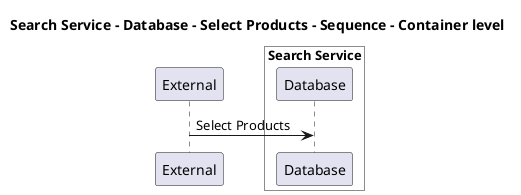 @startuml

title Search Service - Database - Select Products - Sequence - Container level

participant "External" as C4InterFlow.SoftwareSystems.ExternalSystem

box "Search Service" #White
    participant "Database" as ECommercePlatform.SoftwareSystems.SearchService.Containers.Database
end box


C4InterFlow.SoftwareSystems.ExternalSystem -> ECommercePlatform.SoftwareSystems.SearchService.Containers.Database : Select Products


@enduml

